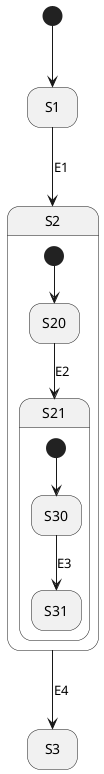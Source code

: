 @startuml
'https://plantuml.com/state-diagram

'hide description area for state without description
hide empty description

state S1
state S2  {
  state S20
  state S21  {
    state S30
    state S31


    [*] --> S30
  }


  [*] --> S20
}
state S3


[*] --> S1
S1 -down-> S2 : E1
S20 -down-> S21 : E2
S30 -down-> S31 : E3
S2 -down-> S3 : E4

@enduml
